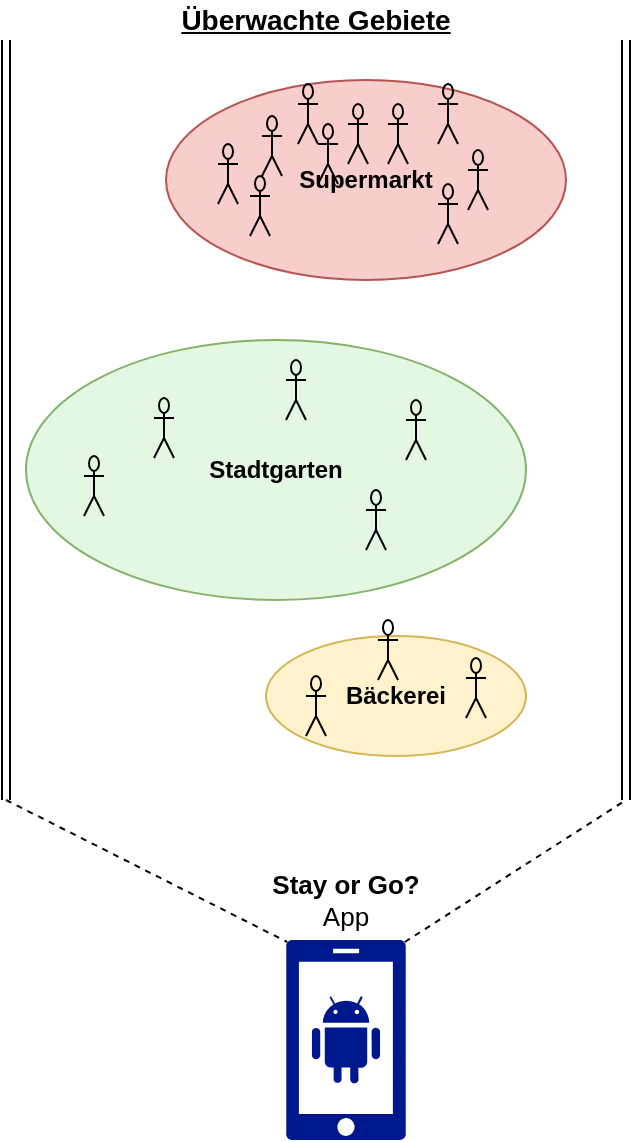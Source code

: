 <mxfile version="12.8.8" type="github">
  <diagram id="TmXbN3po548GBnlmAwbr" name="Page-1">
    <mxGraphModel dx="1783" dy="1113" grid="1" gridSize="10" guides="1" tooltips="1" connect="1" arrows="1" fold="1" page="1" pageScale="1" pageWidth="850" pageHeight="1100" math="0" shadow="0">
      <root>
        <mxCell id="0" />
        <mxCell id="1" parent="0" />
        <mxCell id="7OuSPlXaUR59k3nLAixx-25" value="" style="group" vertex="1" connectable="0" parent="1">
          <mxGeometry x="90" y="450" width="130" height="68" as="geometry" />
        </mxCell>
        <mxCell id="7OuSPlXaUR59k3nLAixx-2" value="&lt;b&gt;Bäckerei&lt;/b&gt;" style="ellipse;whiteSpace=wrap;html=1;strokeColor=#d6b656;fillColor=#fff2cc;" vertex="1" parent="7OuSPlXaUR59k3nLAixx-25">
          <mxGeometry y="8" width="130" height="60" as="geometry" />
        </mxCell>
        <mxCell id="7OuSPlXaUR59k3nLAixx-3" value="" style="shape=umlActor;verticalLabelPosition=bottom;labelBackgroundColor=#ffffff;verticalAlign=top;html=1;outlineConnect=0;strokeColor=#000000;fillColor=none;" vertex="1" parent="7OuSPlXaUR59k3nLAixx-25">
          <mxGeometry x="20" y="28" width="10" height="30" as="geometry" />
        </mxCell>
        <mxCell id="7OuSPlXaUR59k3nLAixx-5" value="" style="shape=umlActor;verticalLabelPosition=bottom;labelBackgroundColor=#ffffff;verticalAlign=top;html=1;outlineConnect=0;strokeColor=#000000;fillColor=none;" vertex="1" parent="7OuSPlXaUR59k3nLAixx-25">
          <mxGeometry x="56" width="10" height="30" as="geometry" />
        </mxCell>
        <mxCell id="7OuSPlXaUR59k3nLAixx-6" value="" style="shape=umlActor;verticalLabelPosition=bottom;labelBackgroundColor=#ffffff;verticalAlign=top;html=1;outlineConnect=0;strokeColor=#000000;fillColor=none;" vertex="1" parent="7OuSPlXaUR59k3nLAixx-25">
          <mxGeometry x="100" y="19" width="10" height="30" as="geometry" />
        </mxCell>
        <mxCell id="7OuSPlXaUR59k3nLAixx-24" value="" style="group" vertex="1" connectable="0" parent="1">
          <mxGeometry x="-30" y="310" width="250" height="130" as="geometry" />
        </mxCell>
        <mxCell id="7OuSPlXaUR59k3nLAixx-20" value="&lt;b&gt;Stadtgarten&lt;/b&gt;" style="ellipse;whiteSpace=wrap;html=1;strokeColor=#82b366;fillColor=#E3F7E2;" vertex="1" parent="7OuSPlXaUR59k3nLAixx-24">
          <mxGeometry width="250" height="130" as="geometry" />
        </mxCell>
        <mxCell id="7OuSPlXaUR59k3nLAixx-21" value="" style="shape=umlActor;verticalLabelPosition=bottom;labelBackgroundColor=#ffffff;verticalAlign=top;html=1;outlineConnect=0;strokeColor=#000000;fillColor=none;" vertex="1" parent="7OuSPlXaUR59k3nLAixx-24">
          <mxGeometry x="64" y="29" width="10" height="30" as="geometry" />
        </mxCell>
        <mxCell id="7OuSPlXaUR59k3nLAixx-22" value="" style="shape=umlActor;verticalLabelPosition=bottom;labelBackgroundColor=#ffffff;verticalAlign=top;html=1;outlineConnect=0;strokeColor=#000000;fillColor=none;" vertex="1" parent="7OuSPlXaUR59k3nLAixx-24">
          <mxGeometry x="190" y="30" width="10" height="30" as="geometry" />
        </mxCell>
        <mxCell id="7OuSPlXaUR59k3nLAixx-23" value="" style="shape=umlActor;verticalLabelPosition=bottom;labelBackgroundColor=#ffffff;verticalAlign=top;html=1;outlineConnect=0;strokeColor=#000000;fillColor=none;" vertex="1" parent="7OuSPlXaUR59k3nLAixx-24">
          <mxGeometry x="29" y="58" width="10" height="30" as="geometry" />
        </mxCell>
        <mxCell id="7OuSPlXaUR59k3nLAixx-4" value="" style="shape=umlActor;verticalLabelPosition=bottom;labelBackgroundColor=#ffffff;verticalAlign=top;html=1;outlineConnect=0;strokeColor=#000000;fillColor=none;" vertex="1" parent="7OuSPlXaUR59k3nLAixx-24">
          <mxGeometry x="170" y="75" width="10" height="30" as="geometry" />
        </mxCell>
        <mxCell id="7OuSPlXaUR59k3nLAixx-27" value="" style="shape=umlActor;verticalLabelPosition=bottom;labelBackgroundColor=#ffffff;verticalAlign=top;html=1;outlineConnect=0;strokeColor=#000000;fillColor=none;" vertex="1" parent="7OuSPlXaUR59k3nLAixx-24">
          <mxGeometry x="130" y="10" width="10" height="30" as="geometry" />
        </mxCell>
        <mxCell id="7OuSPlXaUR59k3nLAixx-28" value="" style="group" vertex="1" connectable="0" parent="1">
          <mxGeometry x="40" y="180" width="200" height="100" as="geometry" />
        </mxCell>
        <mxCell id="7OuSPlXaUR59k3nLAixx-8" value="&lt;b&gt;Supermarkt&lt;/b&gt;" style="ellipse;whiteSpace=wrap;html=1;strokeColor=#b85450;fillColor=#f8cecc;" vertex="1" parent="7OuSPlXaUR59k3nLAixx-28">
          <mxGeometry width="200" height="100" as="geometry" />
        </mxCell>
        <mxCell id="7OuSPlXaUR59k3nLAixx-9" value="" style="shape=umlActor;verticalLabelPosition=bottom;labelBackgroundColor=#ffffff;verticalAlign=top;html=1;outlineConnect=0;strokeColor=#000000;fillColor=none;" vertex="1" parent="7OuSPlXaUR59k3nLAixx-28">
          <mxGeometry x="26" y="32" width="10" height="30" as="geometry" />
        </mxCell>
        <mxCell id="7OuSPlXaUR59k3nLAixx-10" value="" style="shape=umlActor;verticalLabelPosition=bottom;labelBackgroundColor=#ffffff;verticalAlign=top;html=1;outlineConnect=0;strokeColor=#000000;fillColor=none;" vertex="1" parent="7OuSPlXaUR59k3nLAixx-28">
          <mxGeometry x="42" y="48" width="10" height="30" as="geometry" />
        </mxCell>
        <mxCell id="7OuSPlXaUR59k3nLAixx-11" value="" style="shape=umlActor;verticalLabelPosition=bottom;labelBackgroundColor=#ffffff;verticalAlign=top;html=1;outlineConnect=0;strokeColor=#000000;fillColor=none;" vertex="1" parent="7OuSPlXaUR59k3nLAixx-28">
          <mxGeometry x="66" y="2" width="10" height="30" as="geometry" />
        </mxCell>
        <mxCell id="7OuSPlXaUR59k3nLAixx-12" value="" style="shape=umlActor;verticalLabelPosition=bottom;labelBackgroundColor=#ffffff;verticalAlign=top;html=1;outlineConnect=0;strokeColor=#000000;fillColor=none;" vertex="1" parent="7OuSPlXaUR59k3nLAixx-28">
          <mxGeometry x="48" y="18" width="10" height="30" as="geometry" />
        </mxCell>
        <mxCell id="7OuSPlXaUR59k3nLAixx-13" value="" style="shape=umlActor;verticalLabelPosition=bottom;labelBackgroundColor=#ffffff;verticalAlign=top;html=1;outlineConnect=0;strokeColor=#000000;fillColor=none;" vertex="1" parent="7OuSPlXaUR59k3nLAixx-28">
          <mxGeometry x="91" y="12" width="10" height="30" as="geometry" />
        </mxCell>
        <mxCell id="7OuSPlXaUR59k3nLAixx-14" value="" style="shape=umlActor;verticalLabelPosition=bottom;labelBackgroundColor=#ffffff;verticalAlign=top;html=1;outlineConnect=0;strokeColor=#000000;fillColor=none;" vertex="1" parent="7OuSPlXaUR59k3nLAixx-28">
          <mxGeometry x="151" y="35" width="10" height="30" as="geometry" />
        </mxCell>
        <mxCell id="7OuSPlXaUR59k3nLAixx-15" value="" style="shape=umlActor;verticalLabelPosition=bottom;labelBackgroundColor=#ffffff;verticalAlign=top;html=1;outlineConnect=0;strokeColor=#000000;fillColor=none;" vertex="1" parent="7OuSPlXaUR59k3nLAixx-28">
          <mxGeometry x="136" y="2" width="10" height="30" as="geometry" />
        </mxCell>
        <mxCell id="7OuSPlXaUR59k3nLAixx-16" value="" style="shape=umlActor;verticalLabelPosition=bottom;labelBackgroundColor=#ffffff;verticalAlign=top;html=1;outlineConnect=0;strokeColor=#000000;fillColor=none;" vertex="1" parent="7OuSPlXaUR59k3nLAixx-28">
          <mxGeometry x="136" y="52" width="10" height="30" as="geometry" />
        </mxCell>
        <mxCell id="7OuSPlXaUR59k3nLAixx-17" value="" style="shape=umlActor;verticalLabelPosition=bottom;labelBackgroundColor=#ffffff;verticalAlign=top;html=1;outlineConnect=0;strokeColor=#000000;fillColor=none;" vertex="1" parent="7OuSPlXaUR59k3nLAixx-28">
          <mxGeometry x="76" y="22" width="10" height="30" as="geometry" />
        </mxCell>
        <mxCell id="7OuSPlXaUR59k3nLAixx-18" value="" style="shape=umlActor;verticalLabelPosition=bottom;labelBackgroundColor=#ffffff;verticalAlign=top;html=1;outlineConnect=0;strokeColor=#000000;fillColor=none;" vertex="1" parent="7OuSPlXaUR59k3nLAixx-28">
          <mxGeometry x="111" y="12" width="10" height="30" as="geometry" />
        </mxCell>
        <mxCell id="7OuSPlXaUR59k3nLAixx-30" value="" style="shape=link;html=1;" edge="1" parent="1">
          <mxGeometry width="50" height="50" relative="1" as="geometry">
            <mxPoint x="-40" y="540" as="sourcePoint" />
            <mxPoint x="-40" y="160" as="targetPoint" />
          </mxGeometry>
        </mxCell>
        <mxCell id="7OuSPlXaUR59k3nLAixx-37" value="" style="shape=link;html=1;" edge="1" parent="1">
          <mxGeometry width="50" height="50" relative="1" as="geometry">
            <mxPoint x="270" y="540" as="sourcePoint" />
            <mxPoint x="270" y="160" as="targetPoint" />
          </mxGeometry>
        </mxCell>
        <mxCell id="7OuSPlXaUR59k3nLAixx-38" value="&lt;b&gt;&lt;u&gt;&lt;font style=&quot;font-size: 14px&quot;&gt;Überwachte Gebiete&lt;/font&gt;&lt;/u&gt;&lt;/b&gt;" style="text;html=1;strokeColor=none;fillColor=none;align=center;verticalAlign=middle;whiteSpace=wrap;rounded=0;" vertex="1" parent="1">
          <mxGeometry x="-40" y="140" width="310" height="20" as="geometry" />
        </mxCell>
        <mxCell id="7OuSPlXaUR59k3nLAixx-39" value="" style="endArrow=none;dashed=1;html=1;entryX=0.01;entryY=0.01;entryDx=0;entryDy=0;entryPerimeter=0;" edge="1" parent="1" target="7OuSPlXaUR59k3nLAixx-29">
          <mxGeometry width="50" height="50" relative="1" as="geometry">
            <mxPoint x="-40" y="540" as="sourcePoint" />
            <mxPoint x="120" y="400" as="targetPoint" />
          </mxGeometry>
        </mxCell>
        <mxCell id="7OuSPlXaUR59k3nLAixx-40" value="" style="endArrow=none;dashed=1;html=1;exitX=0.99;exitY=0.01;exitDx=0;exitDy=0;exitPerimeter=0;" edge="1" parent="1" source="7OuSPlXaUR59k3nLAixx-29">
          <mxGeometry width="50" height="50" relative="1" as="geometry">
            <mxPoint x="70" y="450" as="sourcePoint" />
            <mxPoint x="270" y="540" as="targetPoint" />
          </mxGeometry>
        </mxCell>
        <mxCell id="7OuSPlXaUR59k3nLAixx-29" value="" style="aspect=fixed;pointerEvents=1;shadow=0;dashed=0;html=1;strokeColor=none;labelPosition=center;verticalLabelPosition=bottom;verticalAlign=top;align=center;fillColor=#00188D;shape=mxgraph.mscae.enterprise.android_phone" vertex="1" parent="1">
          <mxGeometry x="100" y="610" width="60" height="100" as="geometry" />
        </mxCell>
        <mxCell id="7OuSPlXaUR59k3nLAixx-31" value="&lt;font style=&quot;font-size: 13px&quot;&gt;&lt;b&gt;Stay or Go? &lt;/b&gt;App&lt;/font&gt;" style="text;html=1;strokeColor=none;fillColor=none;align=center;verticalAlign=middle;whiteSpace=wrap;rounded=0;" vertex="1" parent="1">
          <mxGeometry x="90" y="580" width="80" height="20" as="geometry" />
        </mxCell>
      </root>
    </mxGraphModel>
  </diagram>
</mxfile>
